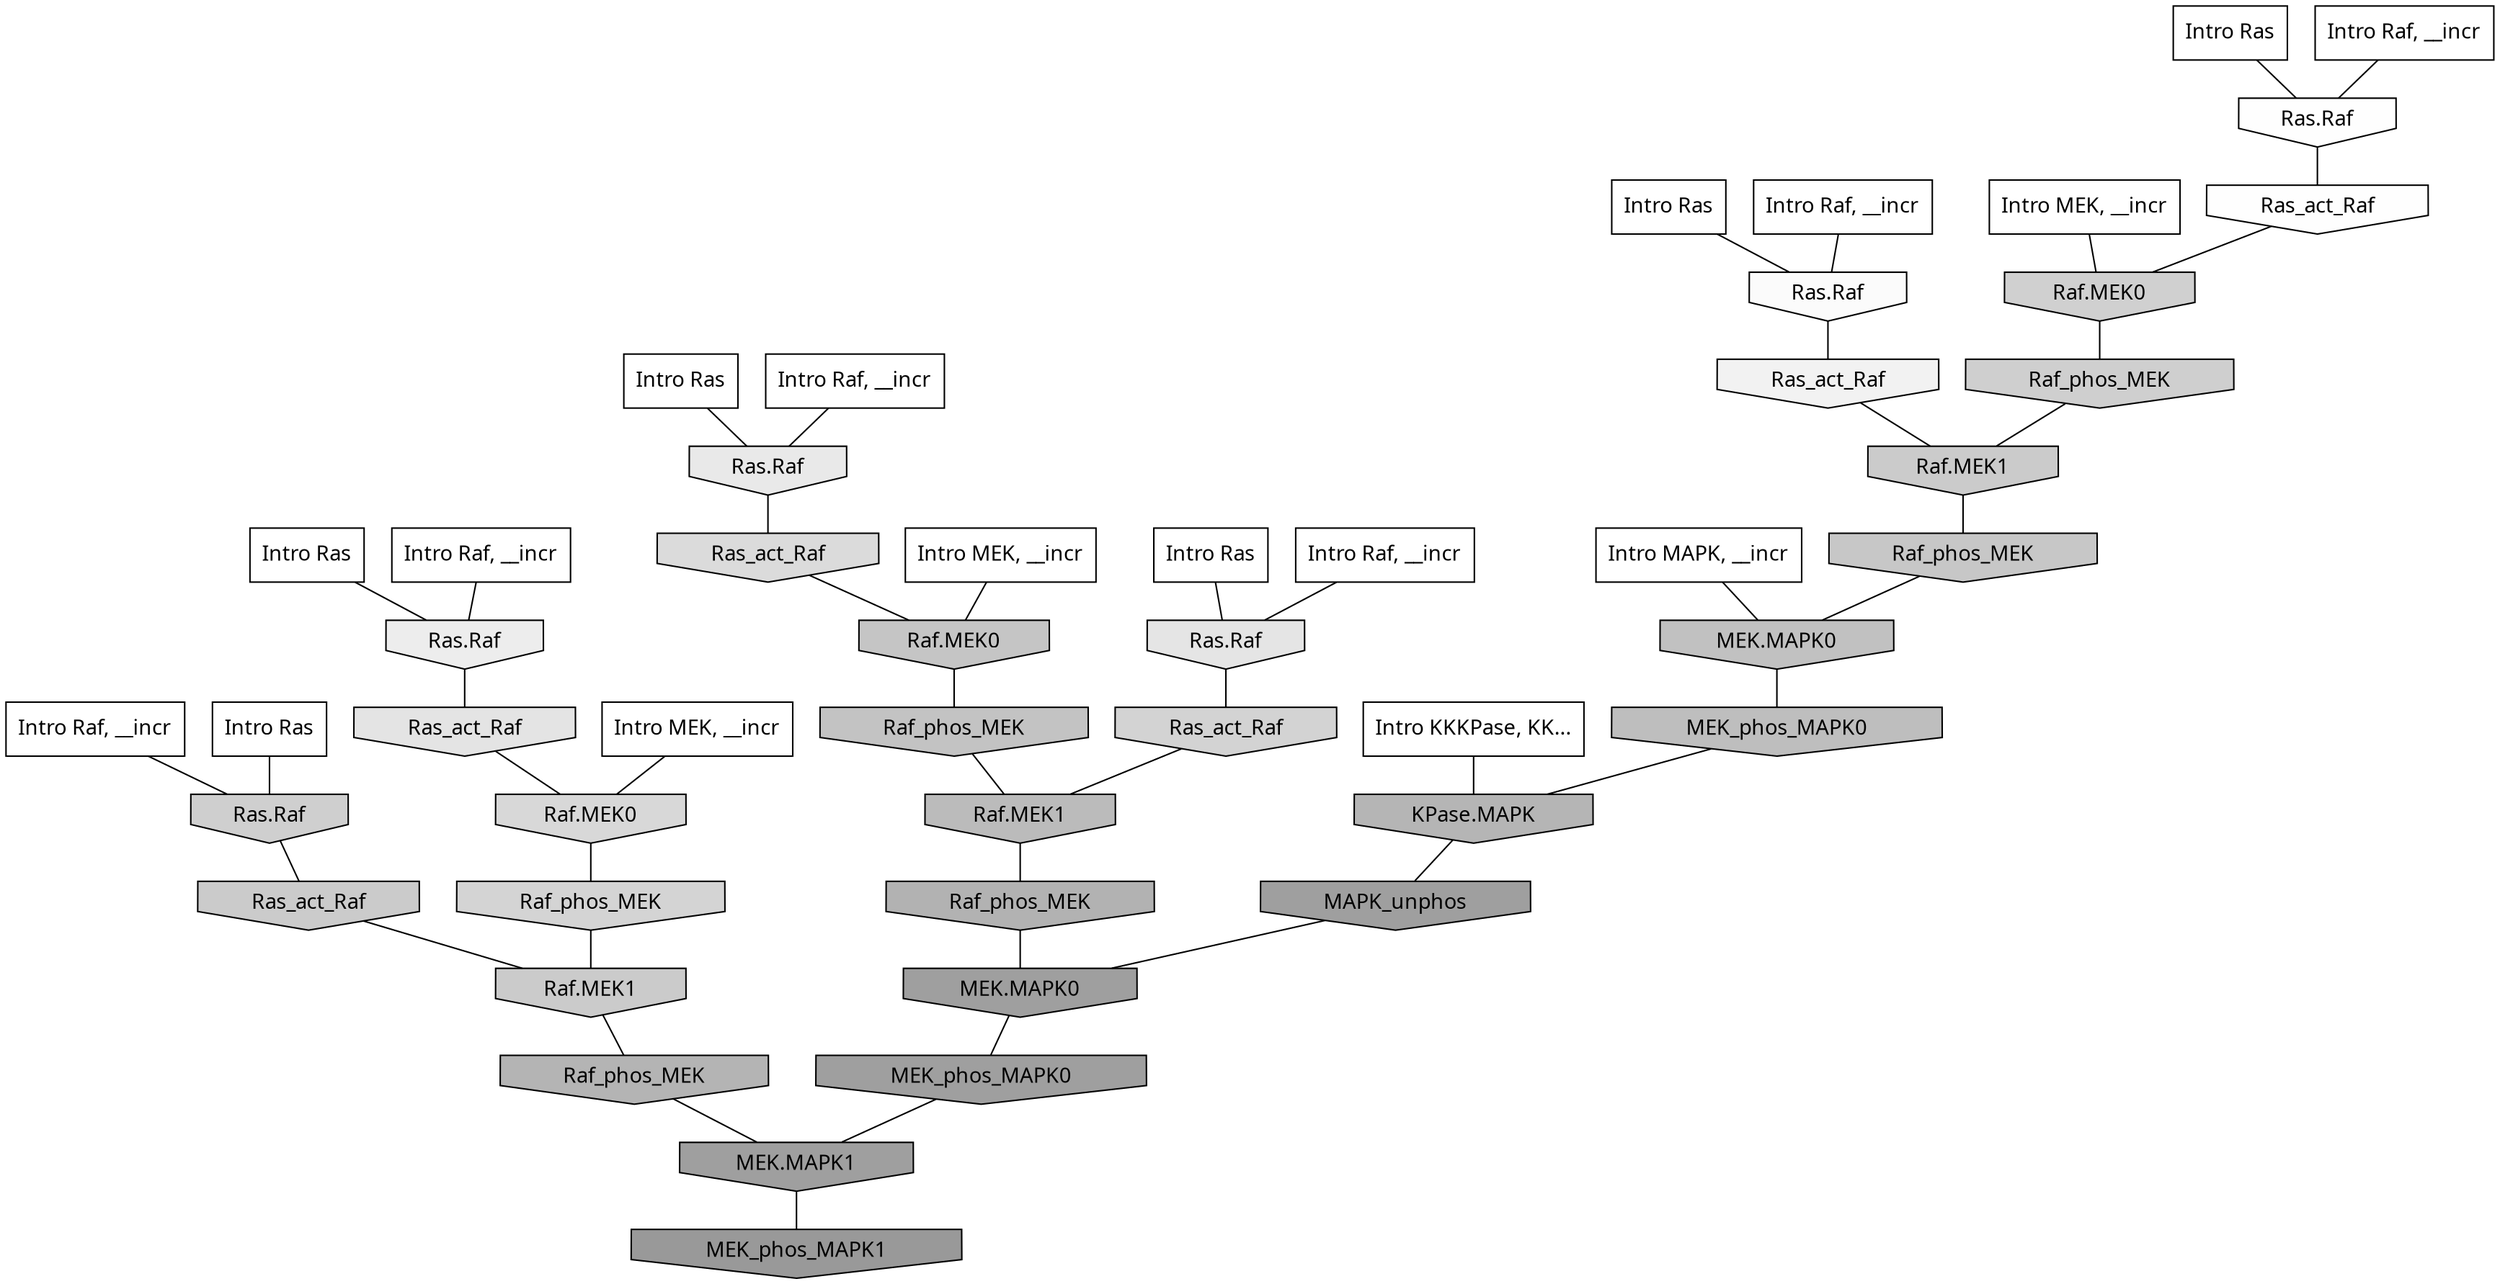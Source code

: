 digraph G{
  rankdir="TB";
  ranksep=0.30;
  node [fontname="CMU Serif"];
  edge [fontname="CMU Serif"];
  
  10 [label="Intro Ras", shape=rectangle, style=filled, fillcolor="0.000 0.000 1.000"]
  
  26 [label="Intro Ras", shape=rectangle, style=filled, fillcolor="0.000 0.000 1.000"]
  
  45 [label="Intro Ras", shape=rectangle, style=filled, fillcolor="0.000 0.000 1.000"]
  
  52 [label="Intro Ras", shape=rectangle, style=filled, fillcolor="0.000 0.000 1.000"]
  
  54 [label="Intro Ras", shape=rectangle, style=filled, fillcolor="0.000 0.000 1.000"]
  
  58 [label="Intro Ras", shape=rectangle, style=filled, fillcolor="0.000 0.000 1.000"]
  
  206 [label="Intro Raf, __incr", shape=rectangle, style=filled, fillcolor="0.000 0.000 1.000"]
  
  239 [label="Intro Raf, __incr", shape=rectangle, style=filled, fillcolor="0.000 0.000 1.000"]
  
  717 [label="Intro Raf, __incr", shape=rectangle, style=filled, fillcolor="0.000 0.000 1.000"]
  
  884 [label="Intro Raf, __incr", shape=rectangle, style=filled, fillcolor="0.000 0.000 1.000"]
  
  916 [label="Intro Raf, __incr", shape=rectangle, style=filled, fillcolor="0.000 0.000 1.000"]
  
  942 [label="Intro Raf, __incr", shape=rectangle, style=filled, fillcolor="0.000 0.000 1.000"]
  
  1164 [label="Intro MEK, __incr", shape=rectangle, style=filled, fillcolor="0.000 0.000 1.000"]
  
  1450 [label="Intro MEK, __incr", shape=rectangle, style=filled, fillcolor="0.000 0.000 1.000"]
  
  1477 [label="Intro MEK, __incr", shape=rectangle, style=filled, fillcolor="0.000 0.000 1.000"]
  
  2639 [label="Intro MAPK, __incr", shape=rectangle, style=filled, fillcolor="0.000 0.000 1.000"]
  
  3121 [label="Intro KKKPase, KK...", shape=rectangle, style=filled, fillcolor="0.000 0.000 1.000"]
  
  3353 [label="Ras.Raf", shape=invhouse, style=filled, fillcolor="0.000 0.000 0.994"]
  
  3356 [label="Ras_act_Raf", shape=invhouse, style=filled, fillcolor="0.000 0.000 0.993"]
  
  3434 [label="Ras.Raf", shape=invhouse, style=filled, fillcolor="0.000 0.000 0.982"]
  
  3836 [label="Ras_act_Raf", shape=invhouse, style=filled, fillcolor="0.000 0.000 0.948"]
  
  4195 [label="Ras.Raf", shape=invhouse, style=filled, fillcolor="0.000 0.000 0.928"]
  
  4450 [label="Ras.Raf", shape=invhouse, style=filled, fillcolor="0.000 0.000 0.914"]
  
  4844 [label="Ras.Raf", shape=invhouse, style=filled, fillcolor="0.000 0.000 0.895"]
  
  4915 [label="Ras_act_Raf", shape=invhouse, style=filled, fillcolor="0.000 0.000 0.891"]
  
  5596 [label="Ras_act_Raf", shape=invhouse, style=filled, fillcolor="0.000 0.000 0.857"]
  
  5902 [label="Raf.MEK0", shape=invhouse, style=filled, fillcolor="0.000 0.000 0.846"]
  
  6288 [label="Raf_phos_MEK", shape=invhouse, style=filled, fillcolor="0.000 0.000 0.829"]
  
  6376 [label="Ras_act_Raf", shape=invhouse, style=filled, fillcolor="0.000 0.000 0.826"]
  
  6717 [label="Raf.MEK0", shape=invhouse, style=filled, fillcolor="0.000 0.000 0.815"]
  
  6835 [label="Raf_phos_MEK", shape=invhouse, style=filled, fillcolor="0.000 0.000 0.812"]
  
  6900 [label="Ras.Raf", shape=invhouse, style=filled, fillcolor="0.000 0.000 0.810"]
  
  7464 [label="Ras_act_Raf", shape=invhouse, style=filled, fillcolor="0.000 0.000 0.795"]
  
  7467 [label="Raf.MEK1", shape=invhouse, style=filled, fillcolor="0.000 0.000 0.795"]
  
  7504 [label="Raf.MEK1", shape=invhouse, style=filled, fillcolor="0.000 0.000 0.794"]
  
  8041 [label="Raf_phos_MEK", shape=invhouse, style=filled, fillcolor="0.000 0.000 0.780"]
  
  8467 [label="Raf.MEK0", shape=invhouse, style=filled, fillcolor="0.000 0.000 0.770"]
  
  8733 [label="Raf_phos_MEK", shape=invhouse, style=filled, fillcolor="0.000 0.000 0.764"]
  
  9103 [label="MEK.MAPK0", shape=invhouse, style=filled, fillcolor="0.000 0.000 0.754"]
  
  9623 [label="MEK_phos_MAPK0", shape=invhouse, style=filled, fillcolor="0.000 0.000 0.746"]
  
  10482 [label="Raf.MEK1", shape=invhouse, style=filled, fillcolor="0.000 0.000 0.731"]
  
  11788 [label="KPase.MAPK", shape=invhouse, style=filled, fillcolor="0.000 0.000 0.710"]
  
  11992 [label="Raf_phos_MEK", shape=invhouse, style=filled, fillcolor="0.000 0.000 0.707"]
  
  12859 [label="Raf_phos_MEK", shape=invhouse, style=filled, fillcolor="0.000 0.000 0.696"]
  
  17405 [label="MAPK_unphos", shape=invhouse, style=filled, fillcolor="0.000 0.000 0.625"]
  
  17408 [label="MEK.MAPK0", shape=invhouse, style=filled, fillcolor="0.000 0.000 0.625"]
  
  17538 [label="MEK_phos_MAPK0", shape=invhouse, style=filled, fillcolor="0.000 0.000 0.622"]
  
  17539 [label="MEK.MAPK1", shape=invhouse, style=filled, fillcolor="0.000 0.000 0.622"]
  
  18213 [label="MEK_phos_MAPK1", shape=invhouse, style=filled, fillcolor="0.000 0.000 0.600"]
  
  
  17539 -> 18213 [dir=none, color="0.000 0.000 0.000"] 
  17538 -> 17539 [dir=none, color="0.000 0.000 0.000"] 
  17408 -> 17538 [dir=none, color="0.000 0.000 0.000"] 
  17405 -> 17408 [dir=none, color="0.000 0.000 0.000"] 
  12859 -> 17408 [dir=none, color="0.000 0.000 0.000"] 
  11992 -> 17539 [dir=none, color="0.000 0.000 0.000"] 
  11788 -> 17405 [dir=none, color="0.000 0.000 0.000"] 
  10482 -> 12859 [dir=none, color="0.000 0.000 0.000"] 
  9623 -> 11788 [dir=none, color="0.000 0.000 0.000"] 
  9103 -> 9623 [dir=none, color="0.000 0.000 0.000"] 
  8733 -> 10482 [dir=none, color="0.000 0.000 0.000"] 
  8467 -> 8733 [dir=none, color="0.000 0.000 0.000"] 
  8041 -> 9103 [dir=none, color="0.000 0.000 0.000"] 
  7504 -> 8041 [dir=none, color="0.000 0.000 0.000"] 
  7467 -> 11992 [dir=none, color="0.000 0.000 0.000"] 
  7464 -> 7467 [dir=none, color="0.000 0.000 0.000"] 
  6900 -> 7464 [dir=none, color="0.000 0.000 0.000"] 
  6835 -> 7504 [dir=none, color="0.000 0.000 0.000"] 
  6717 -> 6835 [dir=none, color="0.000 0.000 0.000"] 
  6376 -> 10482 [dir=none, color="0.000 0.000 0.000"] 
  6288 -> 7467 [dir=none, color="0.000 0.000 0.000"] 
  5902 -> 6288 [dir=none, color="0.000 0.000 0.000"] 
  5596 -> 8467 [dir=none, color="0.000 0.000 0.000"] 
  4915 -> 5902 [dir=none, color="0.000 0.000 0.000"] 
  4844 -> 6376 [dir=none, color="0.000 0.000 0.000"] 
  4450 -> 5596 [dir=none, color="0.000 0.000 0.000"] 
  4195 -> 4915 [dir=none, color="0.000 0.000 0.000"] 
  3836 -> 7504 [dir=none, color="0.000 0.000 0.000"] 
  3434 -> 3836 [dir=none, color="0.000 0.000 0.000"] 
  3356 -> 6717 [dir=none, color="0.000 0.000 0.000"] 
  3353 -> 3356 [dir=none, color="0.000 0.000 0.000"] 
  3121 -> 11788 [dir=none, color="0.000 0.000 0.000"] 
  2639 -> 9103 [dir=none, color="0.000 0.000 0.000"] 
  1477 -> 5902 [dir=none, color="0.000 0.000 0.000"] 
  1450 -> 8467 [dir=none, color="0.000 0.000 0.000"] 
  1164 -> 6717 [dir=none, color="0.000 0.000 0.000"] 
  942 -> 3353 [dir=none, color="0.000 0.000 0.000"] 
  916 -> 4195 [dir=none, color="0.000 0.000 0.000"] 
  884 -> 4450 [dir=none, color="0.000 0.000 0.000"] 
  717 -> 6900 [dir=none, color="0.000 0.000 0.000"] 
  239 -> 4844 [dir=none, color="0.000 0.000 0.000"] 
  206 -> 3434 [dir=none, color="0.000 0.000 0.000"] 
  58 -> 3353 [dir=none, color="0.000 0.000 0.000"] 
  54 -> 4844 [dir=none, color="0.000 0.000 0.000"] 
  52 -> 4195 [dir=none, color="0.000 0.000 0.000"] 
  45 -> 6900 [dir=none, color="0.000 0.000 0.000"] 
  26 -> 3434 [dir=none, color="0.000 0.000 0.000"] 
  10 -> 4450 [dir=none, color="0.000 0.000 0.000"] 
  
  }

